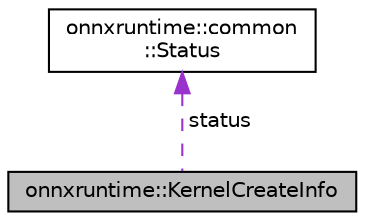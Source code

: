 digraph "onnxruntime::KernelCreateInfo"
{
  edge [fontname="Helvetica",fontsize="10",labelfontname="Helvetica",labelfontsize="10"];
  node [fontname="Helvetica",fontsize="10",shape=record];
  Node1 [label="onnxruntime::KernelCreateInfo",height=0.2,width=0.4,color="black", fillcolor="grey75", style="filled", fontcolor="black"];
  Node2 -> Node1 [dir="back",color="darkorchid3",fontsize="10",style="dashed",label=" status" ,fontname="Helvetica"];
  Node2 [label="onnxruntime::common\l::Status",height=0.2,width=0.4,color="black", fillcolor="white", style="filled",URL="$classonnxruntime_1_1common_1_1Status.html"];
}
